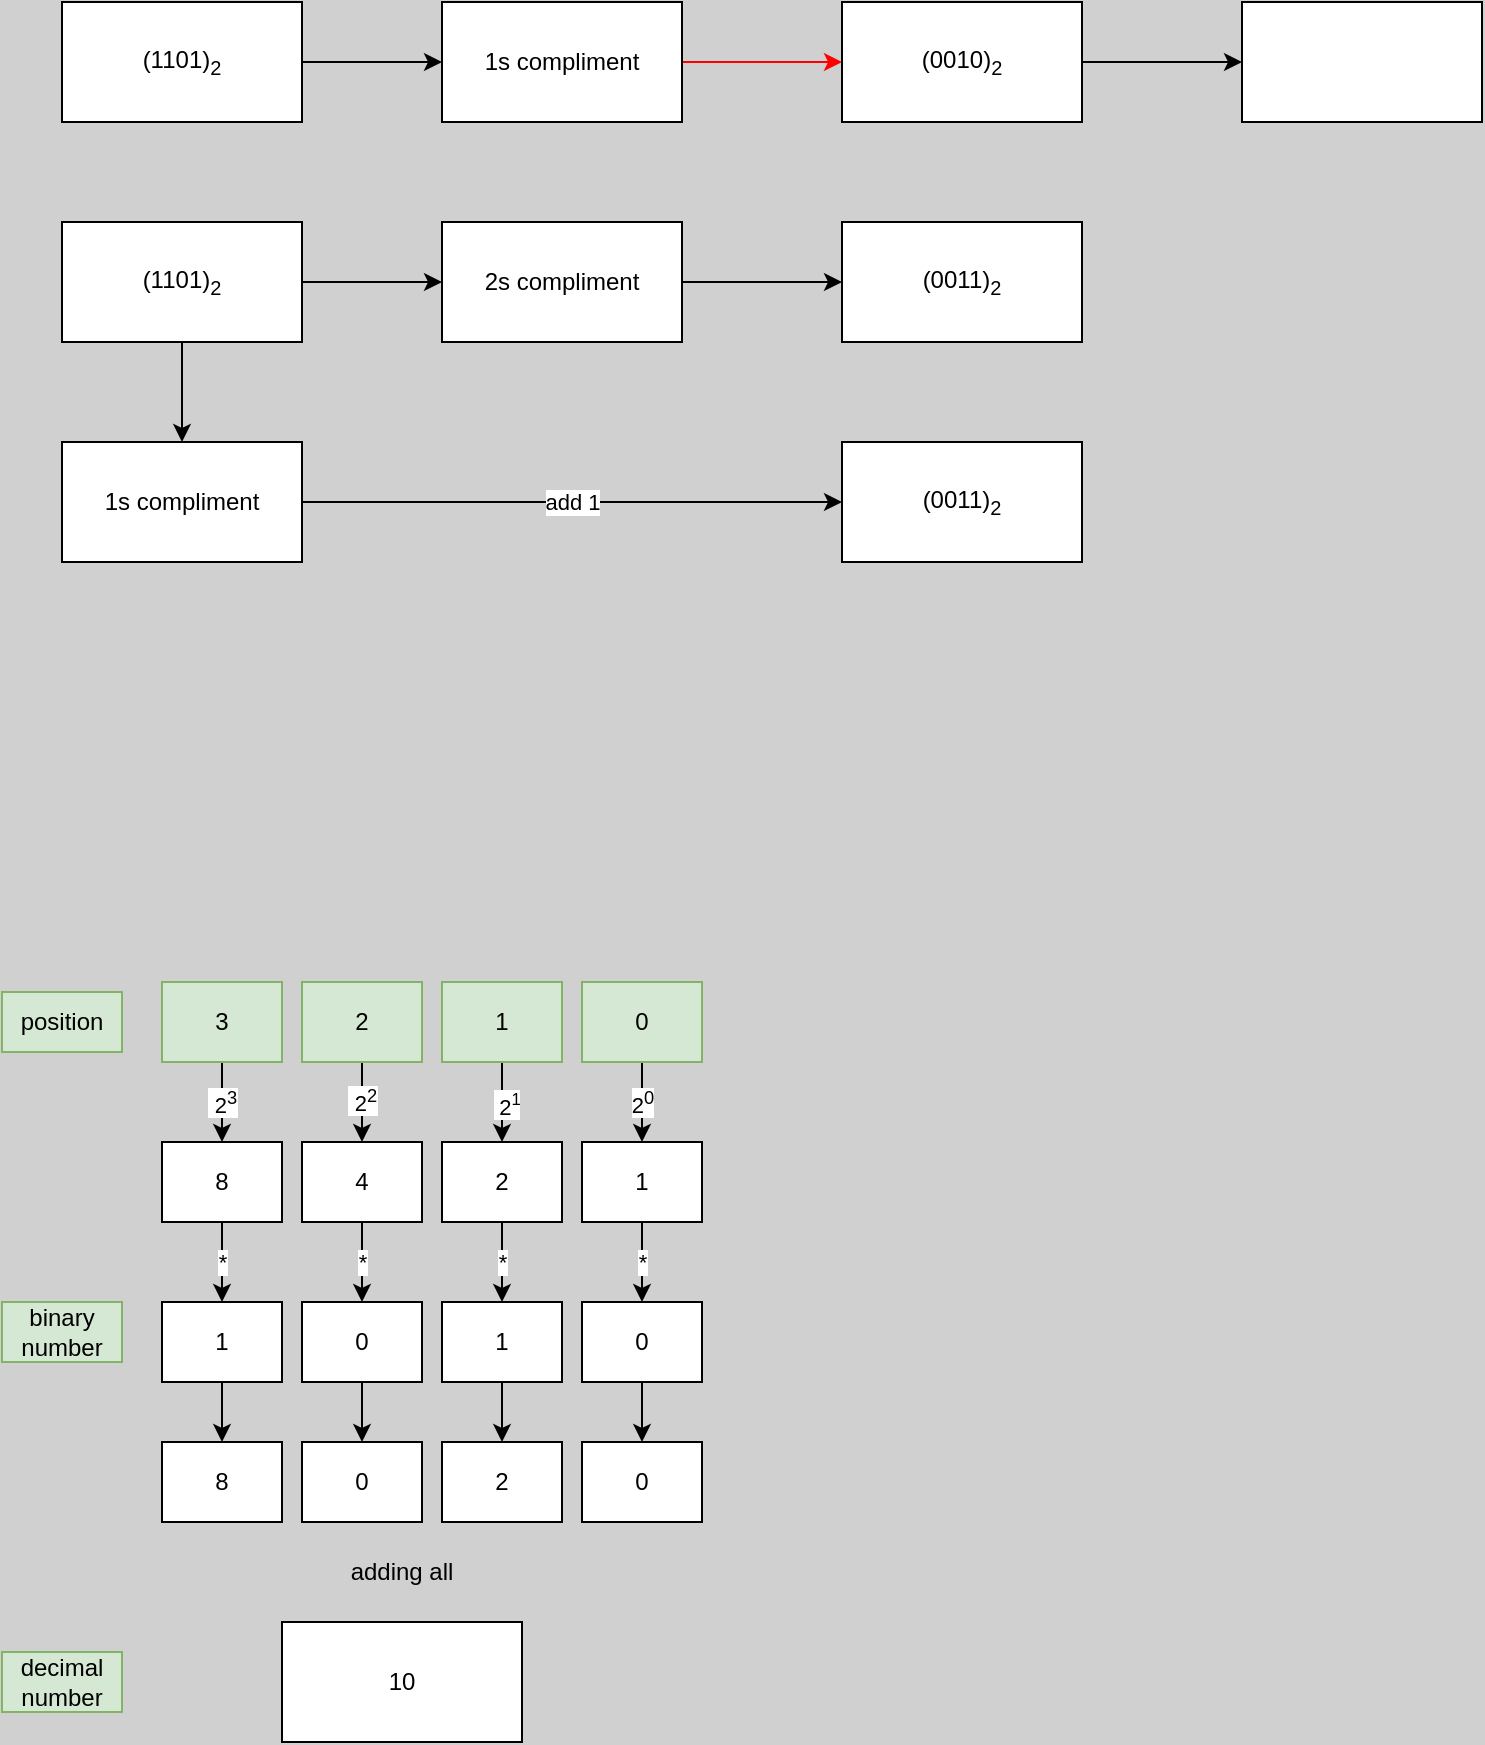 <mxfile>
    <diagram id="bzuXg0-sJW3Dx3BWrAWy" name="BinaryNumberConvertion">
        <mxGraphModel dx="1146" dy="800" grid="1" gridSize="10" guides="1" tooltips="1" connect="1" arrows="1" fold="1" page="1" pageScale="1" pageWidth="827" pageHeight="1169" background="#D0D0D0" math="0" shadow="0">
            <root>
                <mxCell id="0"/>
                <mxCell id="1" parent="0"/>
                <mxCell id="5" value="" style="edgeStyle=none;html=1;" parent="1" source="4" target="2" edge="1">
                    <mxGeometry relative="1" as="geometry"/>
                </mxCell>
                <mxCell id="7" value="" style="edgeStyle=none;html=1;strokeColor=#FF0000;" parent="1" source="2" target="6" edge="1">
                    <mxGeometry relative="1" as="geometry"/>
                </mxCell>
                <mxCell id="2" value="1s compliment" style="whiteSpace=wrap;html=1;" parent="1" vertex="1">
                    <mxGeometry x="230" y="150" width="120" height="60" as="geometry"/>
                </mxCell>
                <mxCell id="11" value="" style="edgeStyle=none;html=1;" parent="1" source="3" target="10" edge="1">
                    <mxGeometry relative="1" as="geometry"/>
                </mxCell>
                <mxCell id="3" value="2s compliment" style="whiteSpace=wrap;html=1;" parent="1" vertex="1">
                    <mxGeometry x="230" y="260" width="120" height="60" as="geometry"/>
                </mxCell>
                <mxCell id="4" value="(1101)&lt;sub&gt;2&lt;/sub&gt;" style="whiteSpace=wrap;html=1;" parent="1" vertex="1">
                    <mxGeometry x="40" y="150" width="120" height="60" as="geometry"/>
                </mxCell>
                <mxCell id="18" value="" style="edgeStyle=none;html=1;" parent="1" source="6" target="17" edge="1">
                    <mxGeometry relative="1" as="geometry"/>
                </mxCell>
                <mxCell id="6" value="&lt;span style=&quot;color: rgb(0, 0, 0);&quot;&gt;(0010)&lt;/span&gt;&lt;sub&gt;2&lt;/sub&gt;" style="whiteSpace=wrap;html=1;" parent="1" vertex="1">
                    <mxGeometry x="430" y="150" width="120" height="60" as="geometry"/>
                </mxCell>
                <mxCell id="9" value="" style="edgeStyle=none;html=1;" parent="1" source="8" target="3" edge="1">
                    <mxGeometry relative="1" as="geometry"/>
                </mxCell>
                <mxCell id="14" value="" style="edgeStyle=none;html=1;" parent="1" source="8" target="13" edge="1">
                    <mxGeometry relative="1" as="geometry"/>
                </mxCell>
                <mxCell id="8" value="&lt;span style=&quot;color: rgb(0, 0, 0);&quot;&gt;(1101)&lt;/span&gt;&lt;sub&gt;2&lt;/sub&gt;" style="whiteSpace=wrap;html=1;" parent="1" vertex="1">
                    <mxGeometry x="40" y="260" width="120" height="60" as="geometry"/>
                </mxCell>
                <mxCell id="10" value="&lt;span style=&quot;color: rgb(0, 0, 0);&quot;&gt;(0011)&lt;/span&gt;&lt;sub&gt;2&lt;/sub&gt;" style="whiteSpace=wrap;html=1;" parent="1" vertex="1">
                    <mxGeometry x="430" y="260" width="120" height="60" as="geometry"/>
                </mxCell>
                <mxCell id="16" value="add 1" style="edgeStyle=none;html=1;" parent="1" source="13" target="15" edge="1">
                    <mxGeometry relative="1" as="geometry"/>
                </mxCell>
                <mxCell id="13" value="1s compliment" style="whiteSpace=wrap;html=1;" parent="1" vertex="1">
                    <mxGeometry x="40" y="370" width="120" height="60" as="geometry"/>
                </mxCell>
                <mxCell id="15" value="&lt;span style=&quot;color: rgb(0, 0, 0);&quot;&gt;(0011)&lt;/span&gt;&lt;sub&gt;2&lt;/sub&gt;" style="whiteSpace=wrap;html=1;" parent="1" vertex="1">
                    <mxGeometry x="430" y="370" width="120" height="60" as="geometry"/>
                </mxCell>
                <mxCell id="DzZqOtn8hpwv38awmkd4-41" value="" style="edgeStyle=none;html=1;" parent="1" source="DzZqOtn8hpwv38awmkd4-16" target="DzZqOtn8hpwv38awmkd4-34" edge="1">
                    <mxGeometry relative="1" as="geometry"/>
                </mxCell>
                <mxCell id="DzZqOtn8hpwv38awmkd4-46" value="&lt;span style=&quot;color: rgb(0, 0, 0);&quot;&gt;&amp;nbsp;2&lt;/span&gt;&lt;sup&gt;3&lt;/sup&gt;" style="edgeLabel;html=1;align=center;verticalAlign=middle;resizable=0;points=[];" parent="DzZqOtn8hpwv38awmkd4-41" vertex="1" connectable="0">
                    <mxGeometry x="-0.013" relative="1" as="geometry">
                        <mxPoint as="offset"/>
                    </mxGeometry>
                </mxCell>
                <mxCell id="DzZqOtn8hpwv38awmkd4-16" value="3" style="whiteSpace=wrap;html=1;fillColor=#d5e8d4;strokeColor=#82b366;" parent="1" vertex="1">
                    <mxGeometry x="90" y="640" width="60" height="40" as="geometry"/>
                </mxCell>
                <mxCell id="DzZqOtn8hpwv38awmkd4-40" value="" style="edgeStyle=none;html=1;" parent="1" source="DzZqOtn8hpwv38awmkd4-17" target="DzZqOtn8hpwv38awmkd4-35" edge="1">
                    <mxGeometry relative="1" as="geometry"/>
                </mxCell>
                <mxCell id="DzZqOtn8hpwv38awmkd4-45" value="&lt;span style=&quot;color: rgb(0, 0, 0);&quot;&gt;&amp;nbsp;2&lt;/span&gt;&lt;sup&gt;2&lt;/sup&gt;" style="edgeLabel;html=1;align=center;verticalAlign=middle;resizable=0;points=[];" parent="DzZqOtn8hpwv38awmkd4-40" vertex="1" connectable="0">
                    <mxGeometry x="-0.064" relative="1" as="geometry">
                        <mxPoint as="offset"/>
                    </mxGeometry>
                </mxCell>
                <mxCell id="DzZqOtn8hpwv38awmkd4-17" value="2" style="whiteSpace=wrap;html=1;fillColor=#d5e8d4;strokeColor=#82b366;" parent="1" vertex="1">
                    <mxGeometry x="160" y="640" width="60" height="40" as="geometry"/>
                </mxCell>
                <mxCell id="DzZqOtn8hpwv38awmkd4-39" value="" style="edgeStyle=none;html=1;entryX=0.5;entryY=0;entryDx=0;entryDy=0;" parent="1" source="DzZqOtn8hpwv38awmkd4-18" target="DzZqOtn8hpwv38awmkd4-36" edge="1">
                    <mxGeometry relative="1" as="geometry"/>
                </mxCell>
                <mxCell id="DzZqOtn8hpwv38awmkd4-43" value="&lt;span style=&quot;color: rgb(0, 0, 0);&quot;&gt;&amp;nbsp;2&lt;/span&gt;&lt;font size=&quot;1&quot;&gt;&lt;sup&gt;1&lt;/sup&gt;&lt;/font&gt;" style="edgeLabel;html=1;align=center;verticalAlign=middle;resizable=0;points=[];" parent="DzZqOtn8hpwv38awmkd4-39" vertex="1" connectable="0">
                    <mxGeometry x="0.013" y="2" relative="1" as="geometry">
                        <mxPoint as="offset"/>
                    </mxGeometry>
                </mxCell>
                <mxCell id="DzZqOtn8hpwv38awmkd4-18" value="1" style="whiteSpace=wrap;html=1;fillColor=#d5e8d4;strokeColor=#82b366;" parent="1" vertex="1">
                    <mxGeometry x="230" y="640" width="60" height="40" as="geometry"/>
                </mxCell>
                <mxCell id="DzZqOtn8hpwv38awmkd4-38" value="2&lt;sup&gt;0&lt;/sup&gt;" style="edgeStyle=none;html=1;" parent="1" source="DzZqOtn8hpwv38awmkd4-19" target="DzZqOtn8hpwv38awmkd4-37" edge="1">
                    <mxGeometry relative="1" as="geometry"/>
                </mxCell>
                <mxCell id="DzZqOtn8hpwv38awmkd4-19" value="0" style="whiteSpace=wrap;html=1;fillColor=#d5e8d4;strokeColor=#82b366;" parent="1" vertex="1">
                    <mxGeometry x="300" y="640" width="60" height="40" as="geometry"/>
                </mxCell>
                <mxCell id="DzZqOtn8hpwv38awmkd4-24" value="position" style="text;strokeColor=#82b366;align=center;fillColor=#d5e8d4;html=1;verticalAlign=middle;whiteSpace=wrap;rounded=0;" parent="1" vertex="1">
                    <mxGeometry x="10" y="645" width="60" height="30" as="geometry"/>
                </mxCell>
                <mxCell id="DzZqOtn8hpwv38awmkd4-60" value="*" style="edgeStyle=none;html=1;" parent="1" source="DzZqOtn8hpwv38awmkd4-34" target="DzZqOtn8hpwv38awmkd4-53" edge="1">
                    <mxGeometry relative="1" as="geometry"/>
                </mxCell>
                <mxCell id="DzZqOtn8hpwv38awmkd4-34" value="8" style="whiteSpace=wrap;html=1;" parent="1" vertex="1">
                    <mxGeometry x="90" y="720" width="60" height="40" as="geometry"/>
                </mxCell>
                <mxCell id="DzZqOtn8hpwv38awmkd4-59" value="*" style="edgeStyle=none;html=1;" parent="1" source="DzZqOtn8hpwv38awmkd4-35" target="DzZqOtn8hpwv38awmkd4-54" edge="1">
                    <mxGeometry relative="1" as="geometry"/>
                </mxCell>
                <mxCell id="DzZqOtn8hpwv38awmkd4-35" value="4" style="whiteSpace=wrap;html=1;" parent="1" vertex="1">
                    <mxGeometry x="160" y="720" width="60" height="40" as="geometry"/>
                </mxCell>
                <mxCell id="DzZqOtn8hpwv38awmkd4-58" value="*" style="edgeStyle=none;html=1;entryX=0.5;entryY=0;entryDx=0;entryDy=0;" parent="1" source="DzZqOtn8hpwv38awmkd4-36" target="DzZqOtn8hpwv38awmkd4-55" edge="1">
                    <mxGeometry relative="1" as="geometry"/>
                </mxCell>
                <mxCell id="DzZqOtn8hpwv38awmkd4-36" value="2" style="whiteSpace=wrap;html=1;" parent="1" vertex="1">
                    <mxGeometry x="230" y="720" width="60" height="40" as="geometry"/>
                </mxCell>
                <mxCell id="DzZqOtn8hpwv38awmkd4-57" value="*" style="edgeStyle=none;html=1;" parent="1" source="DzZqOtn8hpwv38awmkd4-37" target="DzZqOtn8hpwv38awmkd4-56" edge="1">
                    <mxGeometry relative="1" as="geometry"/>
                </mxCell>
                <mxCell id="DzZqOtn8hpwv38awmkd4-37" value="1" style="whiteSpace=wrap;html=1;" parent="1" vertex="1">
                    <mxGeometry x="300" y="720" width="60" height="40" as="geometry"/>
                </mxCell>
                <mxCell id="DzZqOtn8hpwv38awmkd4-70" value="" style="edgeStyle=none;html=1;" parent="1" source="DzZqOtn8hpwv38awmkd4-53" target="DzZqOtn8hpwv38awmkd4-63" edge="1">
                    <mxGeometry relative="1" as="geometry"/>
                </mxCell>
                <mxCell id="DzZqOtn8hpwv38awmkd4-53" value="1" style="whiteSpace=wrap;html=1;" parent="1" vertex="1">
                    <mxGeometry x="90" y="800" width="60" height="40" as="geometry"/>
                </mxCell>
                <mxCell id="DzZqOtn8hpwv38awmkd4-69" value="" style="edgeStyle=none;html=1;" parent="1" source="DzZqOtn8hpwv38awmkd4-54" target="DzZqOtn8hpwv38awmkd4-64" edge="1">
                    <mxGeometry relative="1" as="geometry"/>
                </mxCell>
                <mxCell id="DzZqOtn8hpwv38awmkd4-54" value="0" style="whiteSpace=wrap;html=1;" parent="1" vertex="1">
                    <mxGeometry x="160" y="800" width="60" height="40" as="geometry"/>
                </mxCell>
                <mxCell id="DzZqOtn8hpwv38awmkd4-68" style="edgeStyle=none;html=1;entryX=0.5;entryY=0;entryDx=0;entryDy=0;" parent="1" source="DzZqOtn8hpwv38awmkd4-55" target="DzZqOtn8hpwv38awmkd4-65" edge="1">
                    <mxGeometry relative="1" as="geometry"/>
                </mxCell>
                <mxCell id="DzZqOtn8hpwv38awmkd4-55" value="1" style="whiteSpace=wrap;html=1;" parent="1" vertex="1">
                    <mxGeometry x="230" y="800" width="60" height="40" as="geometry"/>
                </mxCell>
                <mxCell id="DzZqOtn8hpwv38awmkd4-67" value="" style="edgeStyle=none;html=1;" parent="1" source="DzZqOtn8hpwv38awmkd4-56" target="DzZqOtn8hpwv38awmkd4-66" edge="1">
                    <mxGeometry relative="1" as="geometry"/>
                </mxCell>
                <mxCell id="DzZqOtn8hpwv38awmkd4-56" value="0" style="whiteSpace=wrap;html=1;" parent="1" vertex="1">
                    <mxGeometry x="300" y="800" width="60" height="40" as="geometry"/>
                </mxCell>
                <mxCell id="DzZqOtn8hpwv38awmkd4-63" value="8" style="whiteSpace=wrap;html=1;" parent="1" vertex="1">
                    <mxGeometry x="90" y="870" width="60" height="40" as="geometry"/>
                </mxCell>
                <mxCell id="DzZqOtn8hpwv38awmkd4-64" value="0" style="whiteSpace=wrap;html=1;" parent="1" vertex="1">
                    <mxGeometry x="160" y="870" width="60" height="40" as="geometry"/>
                </mxCell>
                <mxCell id="DzZqOtn8hpwv38awmkd4-65" value="2" style="whiteSpace=wrap;html=1;" parent="1" vertex="1">
                    <mxGeometry x="230" y="870" width="60" height="40" as="geometry"/>
                </mxCell>
                <mxCell id="DzZqOtn8hpwv38awmkd4-66" value="0" style="whiteSpace=wrap;html=1;" parent="1" vertex="1">
                    <mxGeometry x="300" y="870" width="60" height="40" as="geometry"/>
                </mxCell>
                <mxCell id="DzZqOtn8hpwv38awmkd4-71" value="binary number" style="text;strokeColor=#82b366;align=center;fillColor=#d5e8d4;html=1;verticalAlign=middle;whiteSpace=wrap;rounded=0;" parent="1" vertex="1">
                    <mxGeometry x="10" y="800" width="60" height="30" as="geometry"/>
                </mxCell>
                <mxCell id="DzZqOtn8hpwv38awmkd4-72" value="decimal number" style="text;strokeColor=#82b366;align=center;fillColor=#d5e8d4;html=1;verticalAlign=middle;whiteSpace=wrap;rounded=0;" parent="1" vertex="1">
                    <mxGeometry x="10" y="975" width="60" height="30" as="geometry"/>
                </mxCell>
                <mxCell id="DzZqOtn8hpwv38awmkd4-73" value="10" style="whiteSpace=wrap;html=1;" parent="1" vertex="1">
                    <mxGeometry x="150" y="960" width="120" height="60" as="geometry"/>
                </mxCell>
                <mxCell id="DzZqOtn8hpwv38awmkd4-74" value="adding all" style="text;strokeColor=none;align=center;fillColor=none;html=1;verticalAlign=middle;whiteSpace=wrap;rounded=0;" parent="1" vertex="1">
                    <mxGeometry x="180" y="920" width="60" height="30" as="geometry"/>
                </mxCell>
                <mxCell id="17" value="" style="whiteSpace=wrap;html=1;" parent="1" vertex="1">
                    <mxGeometry x="630" y="150" width="120" height="60" as="geometry"/>
                </mxCell>
            </root>
        </mxGraphModel>
    </diagram>
    <diagram id="Clr8DJzDxb2WEFRxTeae" name="operators">
        <mxGraphModel dx="1146" dy="800" grid="1" gridSize="10" guides="1" tooltips="1" connect="1" arrows="1" fold="1" page="1" pageScale="1" pageWidth="827" pageHeight="1169" background="none" math="0" shadow="0">
            <root>
                <mxCell id="0"/>
                <mxCell id="1" parent="0"/>
                <mxCell id="5d0PnciBX-aFh8cAL9ex-1" value="and" style="text;strokeColor=#d79b00;align=center;fillColor=#ffe6cc;html=1;verticalAlign=middle;whiteSpace=wrap;rounded=0;" parent="1" vertex="1">
                    <mxGeometry x="330" y="20" width="60" height="30" as="geometry"/>
                </mxCell>
                <mxCell id="5d0PnciBX-aFh8cAL9ex-2" value="add 13 and 7" style="text;strokeColor=#d79b00;align=center;fillColor=#ffe6cc;html=1;verticalAlign=middle;whiteSpace=wrap;rounded=0;" parent="1" vertex="1">
                    <mxGeometry x="40" y="70" width="120" height="30" as="geometry"/>
                </mxCell>
                <mxCell id="5d0PnciBX-aFh8cAL9ex-6" style="edgeStyle=none;html=1;startFillColor=#000000;endFillColor=#000000;startFill=1;" parent="1" source="5d0PnciBX-aFh8cAL9ex-3" edge="1">
                    <mxGeometry relative="1" as="geometry">
                        <mxPoint x="230" y="160" as="targetPoint"/>
                    </mxGeometry>
                </mxCell>
                <mxCell id="5d0PnciBX-aFh8cAL9ex-3" value="1101" style="text;strokeColor=#d79b00;align=center;fillColor=#ffe6cc;html=1;verticalAlign=middle;whiteSpace=wrap;rounded=0;" parent="1" vertex="1">
                    <mxGeometry x="100" y="120" width="60" height="30" as="geometry"/>
                </mxCell>
                <mxCell id="5d0PnciBX-aFh8cAL9ex-5" style="edgeStyle=none;html=1;" parent="1" source="5d0PnciBX-aFh8cAL9ex-4" edge="1">
                    <mxGeometry relative="1" as="geometry">
                        <mxPoint x="230" y="160" as="targetPoint"/>
                    </mxGeometry>
                </mxCell>
                <mxCell id="5d0PnciBX-aFh8cAL9ex-4" value="0111" style="text;strokeColor=#d79b00;align=center;fillColor=#ffe6cc;html=1;verticalAlign=middle;whiteSpace=wrap;rounded=0;" parent="1" vertex="1">
                    <mxGeometry x="100" y="170" width="60" height="30" as="geometry"/>
                </mxCell>
                <mxCell id="5d0PnciBX-aFh8cAL9ex-7" value="0101" style="text;strokeColor=#d79b00;align=center;fillColor=#ffe6cc;html=1;verticalAlign=middle;whiteSpace=wrap;rounded=0;" parent="1" vertex="1">
                    <mxGeometry x="230" y="140" width="60" height="30" as="geometry"/>
                </mxCell>
                <mxCell id="5d0PnciBX-aFh8cAL9ex-8" value="All true -&amp;gt; true&lt;div&gt;one False -&amp;gt; False&lt;/div&gt;" style="text;strokeColor=#d79b00;align=center;fillColor=#ffe6cc;html=1;verticalAlign=middle;whiteSpace=wrap;rounded=0;" parent="1" vertex="1">
                    <mxGeometry x="285" y="60" width="150" height="30" as="geometry"/>
                </mxCell>
                <mxCell id="5d0PnciBX-aFh8cAL9ex-9" value="or" style="text;strokeColor=#d79b00;align=center;fillColor=#ffe6cc;html=1;verticalAlign=middle;whiteSpace=wrap;rounded=0;" parent="1" vertex="1">
                    <mxGeometry x="330" y="270" width="60" height="30" as="geometry"/>
                </mxCell>
                <mxCell id="5d0PnciBX-aFh8cAL9ex-10" value="one true -&amp;gt; true" style="text;strokeColor=#d79b00;align=center;fillColor=#ffe6cc;html=1;verticalAlign=middle;whiteSpace=wrap;rounded=0;" parent="1" vertex="1">
                    <mxGeometry x="285" y="310" width="150" height="30" as="geometry"/>
                </mxCell>
                <mxCell id="5d0PnciBX-aFh8cAL9ex-11" style="edgeStyle=none;html=1;" parent="1" source="5d0PnciBX-aFh8cAL9ex-12" edge="1">
                    <mxGeometry relative="1" as="geometry">
                        <mxPoint x="230" y="430" as="targetPoint"/>
                    </mxGeometry>
                </mxCell>
                <mxCell id="5d0PnciBX-aFh8cAL9ex-12" value="1101" style="text;strokeColor=#d79b00;align=center;fillColor=#ffe6cc;html=1;verticalAlign=middle;whiteSpace=wrap;rounded=0;" parent="1" vertex="1">
                    <mxGeometry x="100" y="390" width="60" height="30" as="geometry"/>
                </mxCell>
                <mxCell id="5d0PnciBX-aFh8cAL9ex-13" style="edgeStyle=none;html=1;" parent="1" source="5d0PnciBX-aFh8cAL9ex-14" edge="1">
                    <mxGeometry relative="1" as="geometry">
                        <mxPoint x="230" y="430" as="targetPoint"/>
                    </mxGeometry>
                </mxCell>
                <mxCell id="5d0PnciBX-aFh8cAL9ex-14" value="0111" style="text;strokeColor=#d79b00;align=center;fillColor=#ffe6cc;html=1;verticalAlign=middle;whiteSpace=wrap;rounded=0;" parent="1" vertex="1">
                    <mxGeometry x="100" y="440" width="60" height="30" as="geometry"/>
                </mxCell>
                <mxCell id="5d0PnciBX-aFh8cAL9ex-15" value="1111" style="text;strokeColor=#d79b00;align=center;fillColor=#ffe6cc;html=1;verticalAlign=middle;whiteSpace=wrap;rounded=0;" parent="1" vertex="1">
                    <mxGeometry x="230" y="410" width="60" height="30" as="geometry"/>
                </mxCell>
                <mxCell id="5d0PnciBX-aFh8cAL9ex-16" value="15" style="text;strokeColor=#82b366;align=center;fillColor=#d5e8d4;html=1;verticalAlign=middle;whiteSpace=wrap;rounded=0;" parent="1" vertex="1">
                    <mxGeometry x="300" y="410" width="60" height="30" as="geometry"/>
                </mxCell>
                <mxCell id="5d0PnciBX-aFh8cAL9ex-17" value="XOR" style="text;strokeColor=#d79b00;align=center;fillColor=#ffe6cc;html=1;verticalAlign=middle;whiteSpace=wrap;rounded=0;" parent="1" vertex="1">
                    <mxGeometry x="330" y="550" width="60" height="30" as="geometry"/>
                </mxCell>
                <mxCell id="5d0PnciBX-aFh8cAL9ex-18" value="even # ones = 0;&lt;div&gt;odd # ones = 1&lt;/div&gt;" style="text;strokeColor=#d79b00;align=center;fillColor=#ffe6cc;html=1;verticalAlign=middle;whiteSpace=wrap;rounded=0;" parent="1" vertex="1">
                    <mxGeometry x="285" y="590" width="150" height="30" as="geometry"/>
                </mxCell>
                <mxCell id="5d0PnciBX-aFh8cAL9ex-19" style="edgeStyle=none;html=1;" parent="1" source="5d0PnciBX-aFh8cAL9ex-20" edge="1">
                    <mxGeometry relative="1" as="geometry">
                        <mxPoint x="230" y="680" as="targetPoint"/>
                    </mxGeometry>
                </mxCell>
                <mxCell id="5d0PnciBX-aFh8cAL9ex-20" value="1101" style="text;strokeColor=#d79b00;align=center;fillColor=#ffe6cc;html=1;verticalAlign=middle;whiteSpace=wrap;rounded=0;" parent="1" vertex="1">
                    <mxGeometry x="100" y="640" width="60" height="30" as="geometry"/>
                </mxCell>
                <mxCell id="5d0PnciBX-aFh8cAL9ex-21" style="edgeStyle=none;html=1;" parent="1" source="5d0PnciBX-aFh8cAL9ex-22" edge="1">
                    <mxGeometry relative="1" as="geometry">
                        <mxPoint x="230" y="680" as="targetPoint"/>
                    </mxGeometry>
                </mxCell>
                <mxCell id="5d0PnciBX-aFh8cAL9ex-22" value="0111" style="text;strokeColor=#d79b00;align=center;fillColor=#ffe6cc;html=1;verticalAlign=middle;whiteSpace=wrap;rounded=0;" parent="1" vertex="1">
                    <mxGeometry x="100" y="690" width="60" height="30" as="geometry"/>
                </mxCell>
                <mxCell id="5d0PnciBX-aFh8cAL9ex-23" value="1010" style="text;strokeColor=#d79b00;align=center;fillColor=#ffe6cc;html=1;verticalAlign=middle;whiteSpace=wrap;rounded=0;" parent="1" vertex="1">
                    <mxGeometry x="230" y="660" width="60" height="30" as="geometry"/>
                </mxCell>
                <mxCell id="5d0PnciBX-aFh8cAL9ex-24" value="10" style="text;strokeColor=#82b366;align=center;fillColor=#d5e8d4;html=1;verticalAlign=middle;whiteSpace=wrap;rounded=0;" parent="1" vertex="1">
                    <mxGeometry x="300" y="660" width="60" height="30" as="geometry"/>
                </mxCell>
                <mxCell id="ge9JfpAGHTUHeSQml4Iq-10" value="" style="edgeStyle=none;html=1;" parent="1" target="ge9JfpAGHTUHeSQml4Iq-9" edge="1">
                    <mxGeometry relative="1" as="geometry">
                        <mxPoint x="380" y="820" as="sourcePoint"/>
                        <mxPoint x="312.895" y="870" as="targetPoint"/>
                    </mxGeometry>
                </mxCell>
                <mxCell id="ge9JfpAGHTUHeSQml4Iq-15" value="" style="edgeStyle=none;html=1;" parent="1" source="ge9JfpAGHTUHeSQml4Iq-1" target="ge9JfpAGHTUHeSQml4Iq-14" edge="1">
                    <mxGeometry relative="1" as="geometry">
                        <mxPoint x="412.368" y="820" as="sourcePoint"/>
                    </mxGeometry>
                </mxCell>
                <mxCell id="ge9JfpAGHTUHeSQml4Iq-1" value="shift" style="text;strokeColor=#d79b00;align=center;fillColor=#ffe6cc;html=1;verticalAlign=middle;whiteSpace=wrap;rounded=0;" parent="1" vertex="1">
                    <mxGeometry x="360" y="790" width="60" height="30" as="geometry"/>
                </mxCell>
                <mxCell id="ge9JfpAGHTUHeSQml4Iq-62" style="edgeStyle=none;html=1;entryX=0.25;entryY=0;entryDx=0;entryDy=0;" parent="1" source="ge9JfpAGHTUHeSQml4Iq-9" target="ge9JfpAGHTUHeSQml4Iq-63" edge="1">
                    <mxGeometry relative="1" as="geometry">
                        <mxPoint x="60" y="2090" as="targetPoint"/>
                        <Array as="points">
                            <mxPoint x="70" y="900"/>
                        </Array>
                    </mxGeometry>
                </mxCell>
                <mxCell id="ge9JfpAGHTUHeSQml4Iq-9" value="left&lt;div&gt;&amp;lt;&amp;lt;&lt;/div&gt;" style="whiteSpace=wrap;html=1;fillColor=#ffe6cc;strokeColor=#d79b00;gradientColor=none;rounded=0;" parent="1" vertex="1">
                    <mxGeometry x="180" y="870" width="120" height="60" as="geometry"/>
                </mxCell>
                <mxCell id="ge9JfpAGHTUHeSQml4Iq-17" value="" style="edgeStyle=none;html=1;" parent="1" source="ge9JfpAGHTUHeSQml4Iq-14" target="ge9JfpAGHTUHeSQml4Iq-16" edge="1">
                    <mxGeometry relative="1" as="geometry"/>
                </mxCell>
                <mxCell id="ge9JfpAGHTUHeSQml4Iq-14" value="right&amp;nbsp;&lt;div&gt;&amp;gt;&amp;gt;&lt;/div&gt;" style="whiteSpace=wrap;html=1;fillColor=#ffe6cc;strokeColor=#d79b00;gradientColor=none;rounded=0;" parent="1" vertex="1">
                    <mxGeometry x="445" y="870" width="120" height="60" as="geometry"/>
                </mxCell>
                <mxCell id="ge9JfpAGHTUHeSQml4Iq-21" value="" style="edgeStyle=none;html=1;" parent="1" source="ge9JfpAGHTUHeSQml4Iq-16" target="ge9JfpAGHTUHeSQml4Iq-20" edge="1">
                    <mxGeometry relative="1" as="geometry"/>
                </mxCell>
                <mxCell id="ge9JfpAGHTUHeSQml4Iq-16" value="13 &amp;gt;&amp;gt; 1" style="whiteSpace=wrap;html=1;fillColor=#ffe6cc;strokeColor=#d79b00;gradientColor=none;rounded=0;" parent="1" vertex="1">
                    <mxGeometry x="445" y="1010" width="120" height="60" as="geometry"/>
                </mxCell>
                <mxCell id="ge9JfpAGHTUHeSQml4Iq-19" value="" style="edgeStyle=none;html=1;" parent="1" source="ge9JfpAGHTUHeSQml4Iq-18" target="ge9JfpAGHTUHeSQml4Iq-16" edge="1">
                    <mxGeometry relative="1" as="geometry"/>
                </mxCell>
                <mxCell id="ge9JfpAGHTUHeSQml4Iq-18" value="0000001101" style="whiteSpace=wrap;html=1;fillColor=#ffe6cc;strokeColor=#d79b00;gradientColor=none;rounded=0;" parent="1" vertex="1">
                    <mxGeometry x="285" y="1010" width="120" height="60" as="geometry"/>
                </mxCell>
                <mxCell id="ge9JfpAGHTUHeSQml4Iq-23" value="" style="edgeStyle=none;html=1;" parent="1" source="ge9JfpAGHTUHeSQml4Iq-20" target="ge9JfpAGHTUHeSQml4Iq-22" edge="1">
                    <mxGeometry relative="1" as="geometry"/>
                </mxCell>
                <mxCell id="ge9JfpAGHTUHeSQml4Iq-20" value="0000000110" style="whiteSpace=wrap;html=1;fillColor=#ffe6cc;strokeColor=#d79b00;gradientColor=none;rounded=0;" parent="1" vertex="1">
                    <mxGeometry x="605" y="1010" width="120" height="60" as="geometry"/>
                </mxCell>
                <mxCell id="ge9JfpAGHTUHeSQml4Iq-22" value="6" style="ellipse;whiteSpace=wrap;html=1;fillColor=#ffe6cc;strokeColor=#d79b00;gradientColor=none;rounded=0;" parent="1" vertex="1">
                    <mxGeometry x="745" y="1000" width="80" height="80" as="geometry"/>
                </mxCell>
                <mxCell id="ge9JfpAGHTUHeSQml4Iq-29" value="" style="edgeStyle=none;html=1;" parent="1" source="ge9JfpAGHTUHeSQml4Iq-24" target="ge9JfpAGHTUHeSQml4Iq-28" edge="1">
                    <mxGeometry relative="1" as="geometry"/>
                </mxCell>
                <mxCell id="ge9JfpAGHTUHeSQml4Iq-24" value="13 &amp;gt;&amp;gt; 2" style="whiteSpace=wrap;html=1;fillColor=#ffe6cc;strokeColor=#d79b00;gradientColor=none;rounded=0;" parent="1" vertex="1">
                    <mxGeometry x="445" y="1110" width="120" height="60" as="geometry"/>
                </mxCell>
                <mxCell id="ge9JfpAGHTUHeSQml4Iq-27" value="" style="edgeStyle=none;html=1;" parent="1" source="ge9JfpAGHTUHeSQml4Iq-26" target="ge9JfpAGHTUHeSQml4Iq-24" edge="1">
                    <mxGeometry relative="1" as="geometry"/>
                </mxCell>
                <mxCell id="ge9JfpAGHTUHeSQml4Iq-26" value="0000001101" style="whiteSpace=wrap;html=1;fillColor=#ffe6cc;strokeColor=#d79b00;gradientColor=none;rounded=0;" parent="1" vertex="1">
                    <mxGeometry x="285" y="1110" width="120" height="60" as="geometry"/>
                </mxCell>
                <mxCell id="ge9JfpAGHTUHeSQml4Iq-31" value="" style="edgeStyle=none;html=1;" parent="1" source="ge9JfpAGHTUHeSQml4Iq-28" target="ge9JfpAGHTUHeSQml4Iq-30" edge="1">
                    <mxGeometry relative="1" as="geometry"/>
                </mxCell>
                <mxCell id="ge9JfpAGHTUHeSQml4Iq-28" value="00000011" style="whiteSpace=wrap;html=1;fillColor=#ffe6cc;strokeColor=#d79b00;gradientColor=none;rounded=0;" parent="1" vertex="1">
                    <mxGeometry x="605" y="1110" width="120" height="60" as="geometry"/>
                </mxCell>
                <mxCell id="ge9JfpAGHTUHeSQml4Iq-30" value="3" style="ellipse;whiteSpace=wrap;html=1;fillColor=#ffe6cc;strokeColor=#d79b00;gradientColor=none;rounded=0;" parent="1" vertex="1">
                    <mxGeometry x="745" y="1100" width="80" height="80" as="geometry"/>
                </mxCell>
                <mxCell id="ge9JfpAGHTUHeSQml4Iq-32" value="13" style="whiteSpace=wrap;html=1;" parent="1" vertex="1">
                    <mxGeometry x="180" y="1320" width="120" height="60" as="geometry"/>
                </mxCell>
                <mxCell id="ge9JfpAGHTUHeSQml4Iq-39" value="" style="edgeStyle=none;html=1;" parent="1" source="ge9JfpAGHTUHeSQml4Iq-33" target="ge9JfpAGHTUHeSQml4Iq-38" edge="1">
                    <mxGeometry relative="1" as="geometry"/>
                </mxCell>
                <mxCell id="ge9JfpAGHTUHeSQml4Iq-33" value="-13" style="whiteSpace=wrap;html=1;" parent="1" vertex="1">
                    <mxGeometry x="540" y="1320" width="120" height="60" as="geometry"/>
                </mxCell>
                <mxCell id="ge9JfpAGHTUHeSQml4Iq-35" value="" style="edgeStyle=none;html=1;entryX=0.5;entryY=0;entryDx=0;entryDy=0;" parent="1" source="ge9JfpAGHTUHeSQml4Iq-34" target="ge9JfpAGHTUHeSQml4Iq-36" edge="1">
                    <mxGeometry relative="1" as="geometry">
                        <mxPoint x="435" y="1420" as="targetPoint"/>
                    </mxGeometry>
                </mxCell>
                <mxCell id="ge9JfpAGHTUHeSQml4Iq-34" value="storage of negative value" style="text;strokeColor=#82b366;align=center;fillColor=#d5e8d4;html=1;verticalAlign=middle;whiteSpace=wrap;rounded=0;" parent="1" vertex="1">
                    <mxGeometry x="360" y="1260" width="150" height="30" as="geometry"/>
                </mxCell>
                <mxCell id="ge9JfpAGHTUHeSQml4Iq-47" value="" style="edgeStyle=none;html=1;" parent="1" source="ge9JfpAGHTUHeSQml4Iq-36" target="ge9JfpAGHTUHeSQml4Iq-46" edge="1">
                    <mxGeometry relative="1" as="geometry"/>
                </mxCell>
                <mxCell id="ge9JfpAGHTUHeSQml4Iq-36" value="31st position stores the sign" style="text;strokeColor=#82b366;align=center;fillColor=#d5e8d4;html=1;verticalAlign=middle;whiteSpace=wrap;rounded=0;" parent="1" vertex="1">
                    <mxGeometry x="340" y="1420" width="190" height="30" as="geometry"/>
                </mxCell>
                <mxCell id="ge9JfpAGHTUHeSQml4Iq-41" value="" style="edgeStyle=none;html=1;" parent="1" source="ge9JfpAGHTUHeSQml4Iq-38" target="ge9JfpAGHTUHeSQml4Iq-40" edge="1">
                    <mxGeometry relative="1" as="geometry"/>
                </mxCell>
                <mxCell id="ge9JfpAGHTUHeSQml4Iq-38" value="13" style="whiteSpace=wrap;html=1;" parent="1" vertex="1">
                    <mxGeometry x="540" y="1460" width="120" height="60" as="geometry"/>
                </mxCell>
                <mxCell id="ge9JfpAGHTUHeSQml4Iq-43" value="" style="edgeStyle=none;html=1;" parent="1" source="ge9JfpAGHTUHeSQml4Iq-40" target="ge9JfpAGHTUHeSQml4Iq-42" edge="1">
                    <mxGeometry relative="1" as="geometry"/>
                </mxCell>
                <mxCell id="ge9JfpAGHTUHeSQml4Iq-45" value="2s compliment" style="edgeLabel;html=1;align=center;verticalAlign=middle;resizable=0;points=[];" parent="ge9JfpAGHTUHeSQml4Iq-43" vertex="1" connectable="0">
                    <mxGeometry x="0.118" y="-1" relative="1" as="geometry">
                        <mxPoint as="offset"/>
                    </mxGeometry>
                </mxCell>
                <mxCell id="ge9JfpAGHTUHeSQml4Iq-40" value="000.........001101" style="whiteSpace=wrap;html=1;" parent="1" vertex="1">
                    <mxGeometry x="540" y="1600" width="120" height="60" as="geometry"/>
                </mxCell>
                <mxCell id="ge9JfpAGHTUHeSQml4Iq-42" value="11111111......110011" style="whiteSpace=wrap;html=1;" parent="1" vertex="1">
                    <mxGeometry x="540" y="1740" width="120" height="60" as="geometry"/>
                </mxCell>
                <mxCell id="ge9JfpAGHTUHeSQml4Iq-49" value="" style="edgeStyle=none;html=1;" parent="1" source="ge9JfpAGHTUHeSQml4Iq-46" target="ge9JfpAGHTUHeSQml4Iq-48" edge="1">
                    <mxGeometry relative="1" as="geometry"/>
                </mxCell>
                <mxCell id="ge9JfpAGHTUHeSQml4Iq-51" value="" style="edgeStyle=none;html=1;" parent="1" source="ge9JfpAGHTUHeSQml4Iq-46" target="ge9JfpAGHTUHeSQml4Iq-50" edge="1">
                    <mxGeometry relative="1" as="geometry"/>
                </mxCell>
                <mxCell id="ge9JfpAGHTUHeSQml4Iq-46" value="31st is 0" style="rhombus;whiteSpace=wrap;html=1;fillColor=#d5e8d4;strokeColor=#82b366;gradientColor=none;rounded=0;" parent="1" vertex="1">
                    <mxGeometry x="395" y="1505" width="80" height="80" as="geometry"/>
                </mxCell>
                <mxCell id="ge9JfpAGHTUHeSQml4Iq-48" value="positive" style="whiteSpace=wrap;html=1;fillColor=#d5e8d4;strokeColor=#82b366;gradientColor=none;rounded=0;" parent="1" vertex="1">
                    <mxGeometry x="375" y="1675" width="120" height="60" as="geometry"/>
                </mxCell>
                <mxCell id="ge9JfpAGHTUHeSQml4Iq-50" value="negative" style="whiteSpace=wrap;html=1;fillColor=#d5e8d4;strokeColor=#82b366;gradientColor=none;rounded=0;" parent="1" vertex="1">
                    <mxGeometry x="215" y="1515" width="120" height="60" as="geometry"/>
                </mxCell>
                <mxCell id="ge9JfpAGHTUHeSQml4Iq-54" value="" style="edgeStyle=none;html=1;" parent="1" source="ge9JfpAGHTUHeSQml4Iq-52" target="ge9JfpAGHTUHeSQml4Iq-53" edge="1">
                    <mxGeometry relative="1" as="geometry"/>
                </mxCell>
                <mxCell id="ge9JfpAGHTUHeSQml4Iq-52" value="largest number int can store" style="whiteSpace=wrap;html=1;" parent="1" vertex="1">
                    <mxGeometry x="270" y="1870" width="120" height="60" as="geometry"/>
                </mxCell>
                <mxCell id="ge9JfpAGHTUHeSQml4Iq-56" value="" style="edgeStyle=none;html=1;" parent="1" source="ge9JfpAGHTUHeSQml4Iq-53" target="ge9JfpAGHTUHeSQml4Iq-55" edge="1">
                    <mxGeometry relative="1" as="geometry"/>
                </mxCell>
                <mxCell id="ge9JfpAGHTUHeSQml4Iq-53" value="31 is 0, rest is all 1" style="whiteSpace=wrap;html=1;" parent="1" vertex="1">
                    <mxGeometry x="470" y="1870" width="120" height="60" as="geometry"/>
                </mxCell>
                <mxCell id="ge9JfpAGHTUHeSQml4Iq-55" value="larget is&amp;nbsp;&lt;br&gt;&lt;div&gt;&lt;span style=&quot;background-color: transparent; color: rgb(63, 63, 63);&quot;&gt;2&lt;/span&gt;&lt;sup style=&quot;background-color: transparent; color: rgb(63, 63, 63);&quot;&gt;31&lt;/sup&gt;-1&lt;/div&gt;" style="whiteSpace=wrap;html=1;" parent="1" vertex="1">
                    <mxGeometry x="670" y="1870" width="120" height="60" as="geometry"/>
                </mxCell>
                <mxCell id="ge9JfpAGHTUHeSQml4Iq-57" value="" style="edgeStyle=none;html=1;" parent="1" source="ge9JfpAGHTUHeSQml4Iq-58" target="ge9JfpAGHTUHeSQml4Iq-60" edge="1">
                    <mxGeometry relative="1" as="geometry"/>
                </mxCell>
                <mxCell id="ge9JfpAGHTUHeSQml4Iq-58" value="smallest number int can store" style="whiteSpace=wrap;html=1;" parent="1" vertex="1">
                    <mxGeometry x="270" y="1960" width="120" height="60" as="geometry"/>
                </mxCell>
                <mxCell id="ge9JfpAGHTUHeSQml4Iq-59" value="" style="edgeStyle=none;html=1;" parent="1" source="ge9JfpAGHTUHeSQml4Iq-60" target="ge9JfpAGHTUHeSQml4Iq-61" edge="1">
                    <mxGeometry relative="1" as="geometry"/>
                </mxCell>
                <mxCell id="ge9JfpAGHTUHeSQml4Iq-60" value="31 is 1, rest is all 0" style="whiteSpace=wrap;html=1;" parent="1" vertex="1">
                    <mxGeometry x="470" y="1960" width="120" height="60" as="geometry"/>
                </mxCell>
                <mxCell id="ge9JfpAGHTUHeSQml4Iq-61" value="larget is&amp;nbsp;&lt;br&gt;&lt;div&gt;&lt;span style=&quot;background-color: transparent; color: rgb(63, 63, 63);&quot;&gt;2&lt;/span&gt;&lt;sup style=&quot;background-color: transparent; color: rgb(63, 63, 63);&quot;&gt;31&lt;/sup&gt;-1&lt;/div&gt;" style="whiteSpace=wrap;html=1;" parent="1" vertex="1">
                    <mxGeometry x="670" y="1960" width="120" height="60" as="geometry"/>
                </mxCell>
                <mxCell id="ge9JfpAGHTUHeSQml4Iq-65" value="left shift" style="edgeStyle=none;html=1;" parent="1" source="ge9JfpAGHTUHeSQml4Iq-63" target="ge9JfpAGHTUHeSQml4Iq-64" edge="1">
                    <mxGeometry relative="1" as="geometry"/>
                </mxCell>
                <mxCell id="ge9JfpAGHTUHeSQml4Iq-63" value="00000.....001101" style="whiteSpace=wrap;html=1;" parent="1" vertex="1">
                    <mxGeometry x="30" y="2090" width="120" height="60" as="geometry"/>
                </mxCell>
                <mxCell id="ge9JfpAGHTUHeSQml4Iq-67" value="" style="edgeStyle=none;html=1;" parent="1" source="ge9JfpAGHTUHeSQml4Iq-64" target="ge9JfpAGHTUHeSQml4Iq-66" edge="1">
                    <mxGeometry relative="1" as="geometry"/>
                </mxCell>
                <mxCell id="ge9JfpAGHTUHeSQml4Iq-64" value="000....0011010" style="whiteSpace=wrap;html=1;" parent="1" vertex="1">
                    <mxGeometry x="230" y="2090" width="120" height="60" as="geometry"/>
                </mxCell>
                <mxCell id="ge9JfpAGHTUHeSQml4Iq-66" value="26" style="ellipse;whiteSpace=wrap;html=1;" parent="1" vertex="1">
                    <mxGeometry x="450" y="2080" width="80" height="80" as="geometry"/>
                </mxCell>
                <mxCell id="ge9JfpAGHTUHeSQml4Iq-68" value="Boundary is&amp;nbsp;&lt;span style=&quot;color: rgb(0, 0, 0);&quot;&gt;2&lt;/span&gt;&lt;sup&gt;31&lt;/sup&gt;-1" style="text;strokeColor=#b85450;align=center;fillColor=#f8cecc;html=1;verticalAlign=middle;whiteSpace=wrap;rounded=0;" parent="1" vertex="1">
                    <mxGeometry x="180" y="930" width="60" height="30" as="geometry"/>
                </mxCell>
                <mxCell id="ge9JfpAGHTUHeSQml4Iq-69" value="Not ~" style="text;strokeColor=#d79b00;align=center;fillColor=#ffe6cc;html=1;verticalAlign=middle;whiteSpace=wrap;rounded=0;" parent="1" vertex="1">
                    <mxGeometry x="354" y="2250" width="60" height="30" as="geometry"/>
                </mxCell>
                <mxCell id="ge9JfpAGHTUHeSQml4Iq-81" value="" style="edgeStyle=none;html=1;" parent="1" source="ge9JfpAGHTUHeSQml4Iq-77" target="ge9JfpAGHTUHeSQml4Iq-80" edge="1">
                    <mxGeometry relative="1" as="geometry"/>
                </mxCell>
                <mxCell id="ge9JfpAGHTUHeSQml4Iq-97" style="edgeStyle=none;html=1;" parent="1" source="ge9JfpAGHTUHeSQml4Iq-77" edge="1">
                    <mxGeometry relative="1" as="geometry">
                        <mxPoint x="700" y="2460" as="targetPoint"/>
                    </mxGeometry>
                </mxCell>
                <mxCell id="ge9JfpAGHTUHeSQml4Iq-113" style="edgeStyle=none;html=1;" parent="1" source="ge9JfpAGHTUHeSQml4Iq-77" edge="1">
                    <mxGeometry relative="1" as="geometry">
                        <mxPoint x="120" y="2530" as="targetPoint"/>
                    </mxGeometry>
                </mxCell>
                <mxCell id="ge9JfpAGHTUHeSQml4Iq-77" value="flip" style="whiteSpace=wrap;html=1;" parent="1" vertex="1">
                    <mxGeometry x="320" y="2310" width="120" height="60" as="geometry"/>
                </mxCell>
                <mxCell id="ge9JfpAGHTUHeSQml4Iq-85" value="yes" style="edgeStyle=none;html=1;" parent="1" source="ge9JfpAGHTUHeSQml4Iq-80" target="ge9JfpAGHTUHeSQml4Iq-84" edge="1">
                    <mxGeometry relative="1" as="geometry"/>
                </mxCell>
                <mxCell id="ge9JfpAGHTUHeSQml4Iq-87" value="" style="edgeStyle=none;html=1;" parent="1" source="ge9JfpAGHTUHeSQml4Iq-80" target="ge9JfpAGHTUHeSQml4Iq-86" edge="1">
                    <mxGeometry relative="1" as="geometry"/>
                </mxCell>
                <mxCell id="ge9JfpAGHTUHeSQml4Iq-80" value="negative" style="rhombus;whiteSpace=wrap;html=1;" parent="1" vertex="1">
                    <mxGeometry x="340" y="2440" width="80" height="80" as="geometry"/>
                </mxCell>
                <mxCell id="ge9JfpAGHTUHeSQml4Iq-84" value="2s compliment" style="whiteSpace=wrap;html=1;" parent="1" vertex="1">
                    <mxGeometry x="320" y="2610" width="120" height="60" as="geometry"/>
                </mxCell>
                <mxCell id="ge9JfpAGHTUHeSQml4Iq-86" value="stop" style="whiteSpace=wrap;html=1;" parent="1" vertex="1">
                    <mxGeometry x="480" y="2450" width="120" height="60" as="geometry"/>
                </mxCell>
                <mxCell id="ge9JfpAGHTUHeSQml4Iq-90" value="assume 5 and write its binary" style="edgeStyle=none;html=1;" parent="1" source="ge9JfpAGHTUHeSQml4Iq-88" target="ge9JfpAGHTUHeSQml4Iq-89" edge="1">
                    <mxGeometry relative="1" as="geometry"/>
                </mxCell>
                <mxCell id="ge9JfpAGHTUHeSQml4Iq-88" value="~5" style="text;strokeColor=#82b366;align=center;fillColor=#d5e8d4;html=1;verticalAlign=middle;whiteSpace=wrap;rounded=0;" parent="1" vertex="1">
                    <mxGeometry x="696" y="2190" width="60" height="30" as="geometry"/>
                </mxCell>
                <mxCell id="ge9JfpAGHTUHeSQml4Iq-95" value="flip it" style="edgeStyle=none;html=1;" parent="1" source="ge9JfpAGHTUHeSQml4Iq-89" target="ge9JfpAGHTUHeSQml4Iq-94" edge="1">
                    <mxGeometry relative="1" as="geometry"/>
                </mxCell>
                <mxCell id="ge9JfpAGHTUHeSQml4Iq-89" value="0_0000......00101" style="whiteSpace=wrap;html=1;" parent="1" vertex="1">
                    <mxGeometry x="666" y="2365" width="120" height="60" as="geometry"/>
                </mxCell>
                <mxCell id="ge9JfpAGHTUHeSQml4Iq-99" value="" style="edgeStyle=none;html=1;" parent="1" source="ge9JfpAGHTUHeSQml4Iq-94" target="ge9JfpAGHTUHeSQml4Iq-98" edge="1">
                    <mxGeometry relative="1" as="geometry"/>
                </mxCell>
                <mxCell id="ge9JfpAGHTUHeSQml4Iq-94" value="1_1111....11010" style="whiteSpace=wrap;html=1;" parent="1" vertex="1">
                    <mxGeometry x="666" y="2505" width="120" height="60" as="geometry"/>
                </mxCell>
                <mxCell id="ge9JfpAGHTUHeSQml4Iq-101" value="" style="edgeStyle=none;html=1;" parent="1" source="ge9JfpAGHTUHeSQml4Iq-98" target="ge9JfpAGHTUHeSQml4Iq-100" edge="1">
                    <mxGeometry relative="1" as="geometry"/>
                </mxCell>
                <mxCell id="ge9JfpAGHTUHeSQml4Iq-98" value="negative" style="rhombus;whiteSpace=wrap;html=1;" parent="1" vertex="1">
                    <mxGeometry x="686" y="2635" width="80" height="80" as="geometry"/>
                </mxCell>
                <mxCell id="ge9JfpAGHTUHeSQml4Iq-103" value="" style="edgeStyle=none;html=1;" parent="1" source="ge9JfpAGHTUHeSQml4Iq-100" target="ge9JfpAGHTUHeSQml4Iq-102" edge="1">
                    <mxGeometry relative="1" as="geometry"/>
                </mxCell>
                <mxCell id="ge9JfpAGHTUHeSQml4Iq-100" value="2&#39;s compliment" style="whiteSpace=wrap;html=1;" parent="1" vertex="1">
                    <mxGeometry x="666" y="2805" width="120" height="60" as="geometry"/>
                </mxCell>
                <mxCell id="ge9JfpAGHTUHeSQml4Iq-102" value="1_0000...110" style="whiteSpace=wrap;html=1;" parent="1" vertex="1">
                    <mxGeometry x="666" y="2945" width="120" height="60" as="geometry"/>
                </mxCell>
                <mxCell id="ge9JfpAGHTUHeSQml4Iq-104" value="-(6)" style="text;strokeColor=#82b366;align=center;fillColor=#d5e8d4;html=1;verticalAlign=middle;whiteSpace=wrap;rounded=0;" parent="1" vertex="1">
                    <mxGeometry x="601" y="2960" width="60" height="30" as="geometry"/>
                </mxCell>
                <mxCell id="ge9JfpAGHTUHeSQml4Iq-107" value="" style="edgeStyle=none;html=1;" parent="1" source="ge9JfpAGHTUHeSQml4Iq-105" target="ge9JfpAGHTUHeSQml4Iq-106" edge="1">
                    <mxGeometry relative="1" as="geometry"/>
                </mxCell>
                <mxCell id="ge9JfpAGHTUHeSQml4Iq-105" value="~(-6)" style="text;strokeColor=#82b366;align=center;fillColor=#d5e8d4;html=1;verticalAlign=middle;whiteSpace=wrap;rounded=0;" parent="1" vertex="1">
                    <mxGeometry x="70" y="2190" width="60" height="30" as="geometry"/>
                </mxCell>
                <mxCell id="ge9JfpAGHTUHeSQml4Iq-109" value="" style="edgeStyle=none;html=1;" parent="1" source="ge9JfpAGHTUHeSQml4Iq-106" target="ge9JfpAGHTUHeSQml4Iq-108" edge="1">
                    <mxGeometry relative="1" as="geometry"/>
                </mxCell>
                <mxCell id="ge9JfpAGHTUHeSQml4Iq-106" value="comuter store -6 in its 2&#39;s complement form" style="whiteSpace=wrap;html=1;rounded=0;" parent="1" vertex="1">
                    <mxGeometry x="40" y="2285" width="120" height="60" as="geometry"/>
                </mxCell>
                <mxCell id="ge9JfpAGHTUHeSQml4Iq-111" value="" style="edgeStyle=none;html=1;" parent="1" source="ge9JfpAGHTUHeSQml4Iq-108" target="ge9JfpAGHTUHeSQml4Iq-110" edge="1">
                    <mxGeometry relative="1" as="geometry"/>
                </mxCell>
                <mxCell id="ge9JfpAGHTUHeSQml4Iq-112" value="flip" style="edgeLabel;html=1;align=center;verticalAlign=middle;resizable=0;points=[];" parent="ge9JfpAGHTUHeSQml4Iq-111" vertex="1" connectable="0">
                    <mxGeometry x="0.087" relative="1" as="geometry">
                        <mxPoint as="offset"/>
                    </mxGeometry>
                </mxCell>
                <mxCell id="ge9JfpAGHTUHeSQml4Iq-108" value="1111.....11010" style="whiteSpace=wrap;html=1;rounded=0;" parent="1" vertex="1">
                    <mxGeometry x="40" y="2425" width="120" height="60" as="geometry"/>
                </mxCell>
                <mxCell id="ge9JfpAGHTUHeSQml4Iq-115" value="" style="edgeStyle=none;html=1;" parent="1" source="ge9JfpAGHTUHeSQml4Iq-110" target="ge9JfpAGHTUHeSQml4Iq-114" edge="1">
                    <mxGeometry relative="1" as="geometry"/>
                </mxCell>
                <mxCell id="ge9JfpAGHTUHeSQml4Iq-110" value="0_000...00101" style="whiteSpace=wrap;html=1;rounded=0;" parent="1" vertex="1">
                    <mxGeometry x="40" y="2565" width="120" height="60" as="geometry"/>
                </mxCell>
                <mxCell id="ge9JfpAGHTUHeSQml4Iq-117" value="n0" style="edgeStyle=none;html=1;" parent="1" source="ge9JfpAGHTUHeSQml4Iq-114" target="ge9JfpAGHTUHeSQml4Iq-116" edge="1">
                    <mxGeometry relative="1" as="geometry"/>
                </mxCell>
                <mxCell id="ge9JfpAGHTUHeSQml4Iq-114" value="negative" style="rhombus;whiteSpace=wrap;html=1;rounded=0;" parent="1" vertex="1">
                    <mxGeometry x="60" y="2695" width="80" height="80" as="geometry"/>
                </mxCell>
                <mxCell id="ge9JfpAGHTUHeSQml4Iq-116" value="stop" style="whiteSpace=wrap;html=1;rounded=0;" parent="1" vertex="1">
                    <mxGeometry x="40" y="2865" width="120" height="60" as="geometry"/>
                </mxCell>
                <mxCell id="ge9JfpAGHTUHeSQml4Iq-118" value="+(5)" style="text;strokeColor=#82b366;align=center;fillColor=#d5e8d4;html=1;verticalAlign=middle;whiteSpace=wrap;rounded=0;" parent="1" vertex="1">
                    <mxGeometry x="70" y="2950" width="60" height="30" as="geometry"/>
                </mxCell>
                <mxCell id="PWVb2Lr9nSRkH8IawTRH-1" value="" style="endArrow=classic;html=1;strokeColor=#D4D4D4;" parent="1" edge="1">
                    <mxGeometry width="50" height="50" relative="1" as="geometry">
                        <mxPoint x="450" y="240" as="sourcePoint"/>
                        <mxPoint x="500" y="190" as="targetPoint"/>
                    </mxGeometry>
                </mxCell>
            </root>
        </mxGraphModel>
    </diagram>
</mxfile>